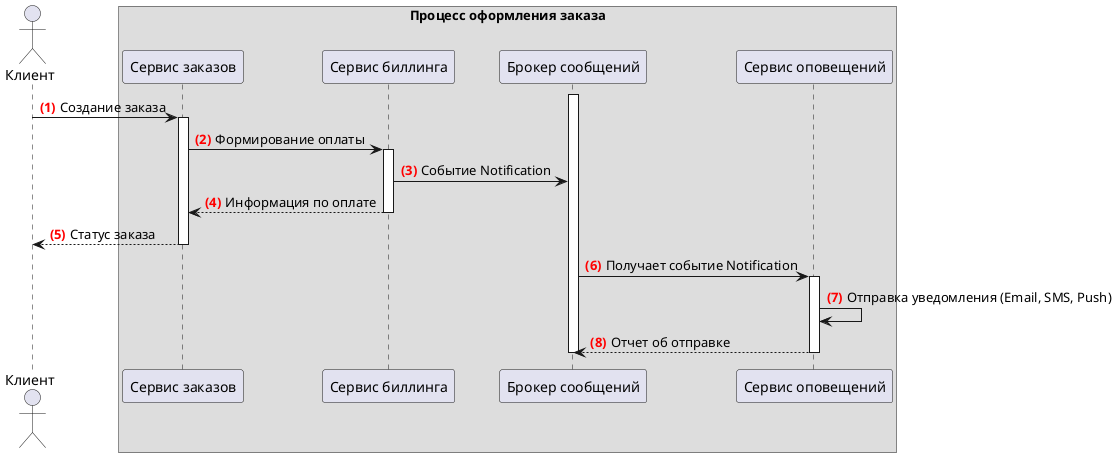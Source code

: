 @startuml
actor "Клиент" as client
autonumber "<font color=red><b>(0)"
box "Процесс оформления заказа"
participant "Сервис заказов" as order
participant "Сервис биллинга" as billing
participant "Брокер сообщений" as broker
participant "Сервис оповещений" as notification
end box

activate broker
client -> order++: Создание заказа
order -> billing++: Формирование оплаты
billing -> broker:  Событие Notification
billing --> order--:  Информация по оплате
order --> client--:  Статус заказа
broker -> notification++: Получает событие Notification
notification -> notification:  Отправка уведомления (Email, SMS, Push)
notification --> broker--: Отчет об отправке
deactivate broker
@enduml
